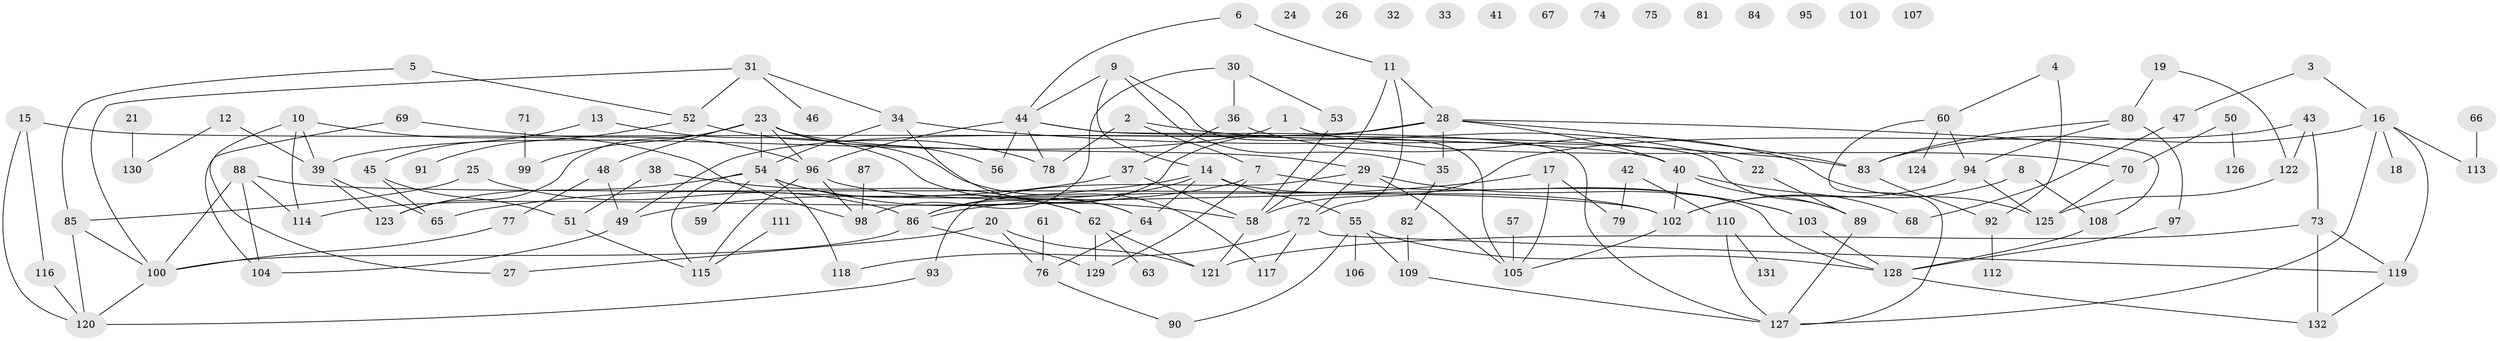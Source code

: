 // coarse degree distribution, {8: 0.1, 6: 0.15, 5: 0.225, 2: 0.125, 4: 0.075, 7: 0.075, 3: 0.1, 10: 0.05, 1: 0.1}
// Generated by graph-tools (version 1.1) at 2025/35/03/04/25 23:35:55]
// undirected, 132 vertices, 188 edges
graph export_dot {
  node [color=gray90,style=filled];
  1;
  2;
  3;
  4;
  5;
  6;
  7;
  8;
  9;
  10;
  11;
  12;
  13;
  14;
  15;
  16;
  17;
  18;
  19;
  20;
  21;
  22;
  23;
  24;
  25;
  26;
  27;
  28;
  29;
  30;
  31;
  32;
  33;
  34;
  35;
  36;
  37;
  38;
  39;
  40;
  41;
  42;
  43;
  44;
  45;
  46;
  47;
  48;
  49;
  50;
  51;
  52;
  53;
  54;
  55;
  56;
  57;
  58;
  59;
  60;
  61;
  62;
  63;
  64;
  65;
  66;
  67;
  68;
  69;
  70;
  71;
  72;
  73;
  74;
  75;
  76;
  77;
  78;
  79;
  80;
  81;
  82;
  83;
  84;
  85;
  86;
  87;
  88;
  89;
  90;
  91;
  92;
  93;
  94;
  95;
  96;
  97;
  98;
  99;
  100;
  101;
  102;
  103;
  104;
  105;
  106;
  107;
  108;
  109;
  110;
  111;
  112;
  113;
  114;
  115;
  116;
  117;
  118;
  119;
  120;
  121;
  122;
  123;
  124;
  125;
  126;
  127;
  128;
  129;
  130;
  131;
  132;
  1 -- 39;
  1 -- 70;
  2 -- 7;
  2 -- 22;
  2 -- 78;
  3 -- 16;
  3 -- 47;
  4 -- 60;
  4 -- 92;
  5 -- 52;
  5 -- 85;
  6 -- 11;
  6 -- 44;
  7 -- 103;
  7 -- 114;
  7 -- 129;
  8 -- 102;
  8 -- 108;
  9 -- 14;
  9 -- 35;
  9 -- 44;
  9 -- 105;
  10 -- 27;
  10 -- 39;
  10 -- 98;
  10 -- 114;
  11 -- 28;
  11 -- 58;
  11 -- 72;
  12 -- 39;
  12 -- 130;
  13 -- 45;
  13 -- 64;
  14 -- 55;
  14 -- 64;
  14 -- 65;
  14 -- 86;
  14 -- 128;
  15 -- 40;
  15 -- 116;
  15 -- 120;
  16 -- 18;
  16 -- 83;
  16 -- 113;
  16 -- 119;
  16 -- 127;
  17 -- 79;
  17 -- 86;
  17 -- 105;
  19 -- 80;
  19 -- 122;
  20 -- 27;
  20 -- 76;
  20 -- 121;
  21 -- 130;
  22 -- 89;
  23 -- 29;
  23 -- 48;
  23 -- 54;
  23 -- 56;
  23 -- 96;
  23 -- 99;
  23 -- 117;
  23 -- 123;
  25 -- 85;
  25 -- 86;
  28 -- 35;
  28 -- 40;
  28 -- 49;
  28 -- 83;
  28 -- 86;
  28 -- 108;
  29 -- 72;
  29 -- 93;
  29 -- 103;
  29 -- 105;
  30 -- 36;
  30 -- 53;
  30 -- 98;
  31 -- 34;
  31 -- 46;
  31 -- 52;
  31 -- 100;
  34 -- 54;
  34 -- 64;
  34 -- 83;
  35 -- 82;
  36 -- 37;
  36 -- 125;
  37 -- 49;
  37 -- 58;
  38 -- 51;
  38 -- 62;
  39 -- 65;
  39 -- 123;
  40 -- 68;
  40 -- 89;
  40 -- 102;
  42 -- 79;
  42 -- 110;
  43 -- 58;
  43 -- 73;
  43 -- 122;
  44 -- 56;
  44 -- 78;
  44 -- 89;
  44 -- 96;
  44 -- 127;
  45 -- 51;
  45 -- 65;
  47 -- 68;
  48 -- 49;
  48 -- 77;
  49 -- 104;
  50 -- 70;
  50 -- 126;
  51 -- 115;
  52 -- 78;
  52 -- 91;
  53 -- 58;
  54 -- 58;
  54 -- 59;
  54 -- 62;
  54 -- 115;
  54 -- 118;
  54 -- 123;
  55 -- 90;
  55 -- 106;
  55 -- 109;
  55 -- 128;
  57 -- 105;
  58 -- 121;
  60 -- 94;
  60 -- 124;
  60 -- 127;
  61 -- 76;
  62 -- 63;
  62 -- 121;
  62 -- 129;
  64 -- 76;
  66 -- 113;
  69 -- 96;
  69 -- 104;
  70 -- 125;
  71 -- 99;
  72 -- 117;
  72 -- 118;
  72 -- 119;
  73 -- 119;
  73 -- 121;
  73 -- 132;
  76 -- 90;
  77 -- 100;
  80 -- 83;
  80 -- 94;
  80 -- 97;
  82 -- 109;
  83 -- 92;
  85 -- 100;
  85 -- 120;
  86 -- 100;
  86 -- 129;
  87 -- 98;
  88 -- 100;
  88 -- 102;
  88 -- 104;
  88 -- 114;
  89 -- 127;
  92 -- 112;
  93 -- 120;
  94 -- 102;
  94 -- 125;
  96 -- 98;
  96 -- 102;
  96 -- 115;
  97 -- 128;
  100 -- 120;
  102 -- 105;
  103 -- 128;
  108 -- 128;
  109 -- 127;
  110 -- 127;
  110 -- 131;
  111 -- 115;
  116 -- 120;
  119 -- 132;
  122 -- 125;
  128 -- 132;
}
